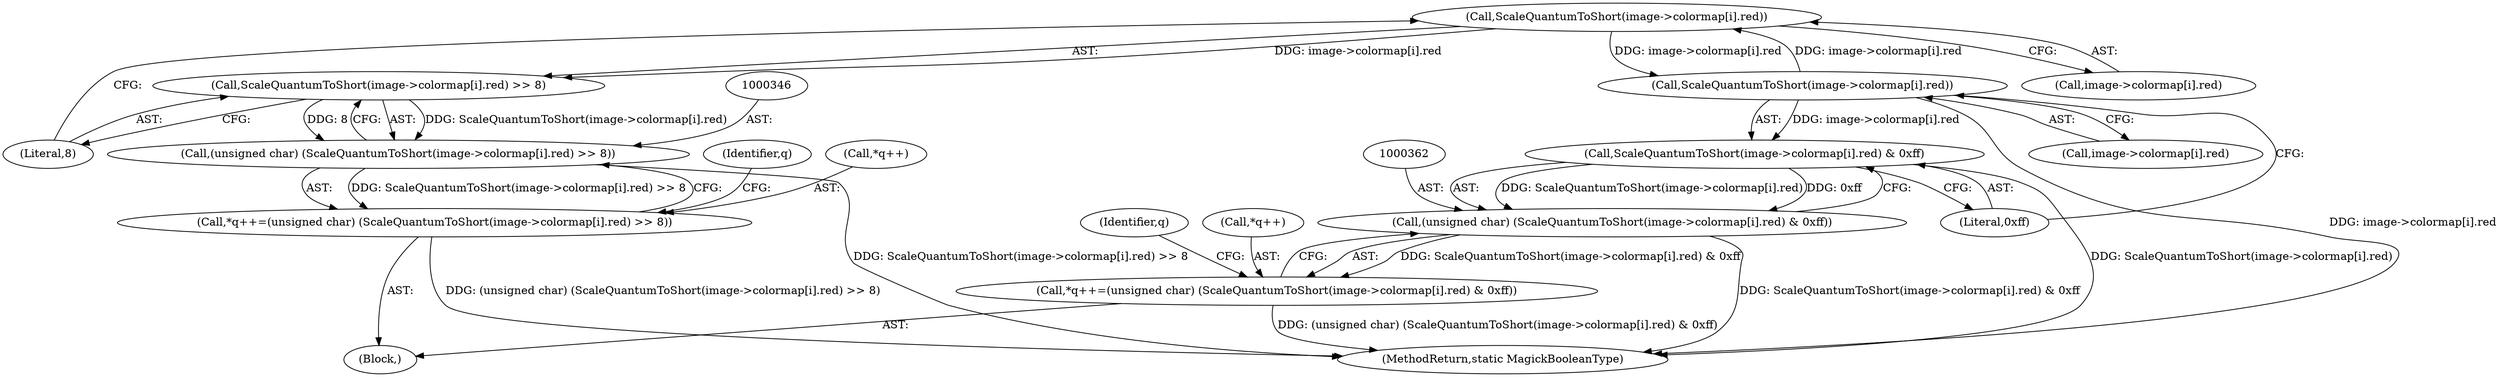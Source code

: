 digraph "0_ImageMagick_10b3823a7619ed22d42764733eb052c4159bc8c1@array" {
"1000348" [label="(Call,ScaleQuantumToShort(image->colormap[i].red))"];
"1000364" [label="(Call,ScaleQuantumToShort(image->colormap[i].red))"];
"1000348" [label="(Call,ScaleQuantumToShort(image->colormap[i].red))"];
"1000347" [label="(Call,ScaleQuantumToShort(image->colormap[i].red) >> 8)"];
"1000345" [label="(Call,(unsigned char) (ScaleQuantumToShort(image->colormap[i].red) >> 8))"];
"1000341" [label="(Call,*q++=(unsigned char) (ScaleQuantumToShort(image->colormap[i].red) >> 8))"];
"1000363" [label="(Call,ScaleQuantumToShort(image->colormap[i].red) & 0xff)"];
"1000361" [label="(Call,(unsigned char) (ScaleQuantumToShort(image->colormap[i].red) & 0xff))"];
"1000357" [label="(Call,*q++=(unsigned char) (ScaleQuantumToShort(image->colormap[i].red) & 0xff))"];
"1000360" [label="(Identifier,q)"];
"1000358" [label="(Call,*q++)"];
"1000361" [label="(Call,(unsigned char) (ScaleQuantumToShort(image->colormap[i].red) & 0xff))"];
"1000561" [label="(MethodReturn,static MagickBooleanType)"];
"1000372" [label="(Literal,0xff)"];
"1000345" [label="(Call,(unsigned char) (ScaleQuantumToShort(image->colormap[i].red) >> 8))"];
"1000342" [label="(Call,*q++)"];
"1000340" [label="(Block,)"];
"1000376" [label="(Identifier,q)"];
"1000347" [label="(Call,ScaleQuantumToShort(image->colormap[i].red) >> 8)"];
"1000341" [label="(Call,*q++=(unsigned char) (ScaleQuantumToShort(image->colormap[i].red) >> 8))"];
"1000365" [label="(Call,image->colormap[i].red)"];
"1000356" [label="(Literal,8)"];
"1000348" [label="(Call,ScaleQuantumToShort(image->colormap[i].red))"];
"1000357" [label="(Call,*q++=(unsigned char) (ScaleQuantumToShort(image->colormap[i].red) & 0xff))"];
"1000349" [label="(Call,image->colormap[i].red)"];
"1000364" [label="(Call,ScaleQuantumToShort(image->colormap[i].red))"];
"1000363" [label="(Call,ScaleQuantumToShort(image->colormap[i].red) & 0xff)"];
"1000348" -> "1000347"  [label="AST: "];
"1000348" -> "1000349"  [label="CFG: "];
"1000349" -> "1000348"  [label="AST: "];
"1000356" -> "1000348"  [label="CFG: "];
"1000348" -> "1000347"  [label="DDG: image->colormap[i].red"];
"1000364" -> "1000348"  [label="DDG: image->colormap[i].red"];
"1000348" -> "1000364"  [label="DDG: image->colormap[i].red"];
"1000364" -> "1000363"  [label="AST: "];
"1000364" -> "1000365"  [label="CFG: "];
"1000365" -> "1000364"  [label="AST: "];
"1000372" -> "1000364"  [label="CFG: "];
"1000364" -> "1000561"  [label="DDG: image->colormap[i].red"];
"1000364" -> "1000363"  [label="DDG: image->colormap[i].red"];
"1000347" -> "1000345"  [label="AST: "];
"1000347" -> "1000356"  [label="CFG: "];
"1000356" -> "1000347"  [label="AST: "];
"1000345" -> "1000347"  [label="CFG: "];
"1000347" -> "1000345"  [label="DDG: ScaleQuantumToShort(image->colormap[i].red)"];
"1000347" -> "1000345"  [label="DDG: 8"];
"1000345" -> "1000341"  [label="AST: "];
"1000346" -> "1000345"  [label="AST: "];
"1000341" -> "1000345"  [label="CFG: "];
"1000345" -> "1000561"  [label="DDG: ScaleQuantumToShort(image->colormap[i].red) >> 8"];
"1000345" -> "1000341"  [label="DDG: ScaleQuantumToShort(image->colormap[i].red) >> 8"];
"1000341" -> "1000340"  [label="AST: "];
"1000342" -> "1000341"  [label="AST: "];
"1000360" -> "1000341"  [label="CFG: "];
"1000341" -> "1000561"  [label="DDG: (unsigned char) (ScaleQuantumToShort(image->colormap[i].red) >> 8)"];
"1000363" -> "1000361"  [label="AST: "];
"1000363" -> "1000372"  [label="CFG: "];
"1000372" -> "1000363"  [label="AST: "];
"1000361" -> "1000363"  [label="CFG: "];
"1000363" -> "1000561"  [label="DDG: ScaleQuantumToShort(image->colormap[i].red)"];
"1000363" -> "1000361"  [label="DDG: ScaleQuantumToShort(image->colormap[i].red)"];
"1000363" -> "1000361"  [label="DDG: 0xff"];
"1000361" -> "1000357"  [label="AST: "];
"1000362" -> "1000361"  [label="AST: "];
"1000357" -> "1000361"  [label="CFG: "];
"1000361" -> "1000561"  [label="DDG: ScaleQuantumToShort(image->colormap[i].red) & 0xff"];
"1000361" -> "1000357"  [label="DDG: ScaleQuantumToShort(image->colormap[i].red) & 0xff"];
"1000357" -> "1000340"  [label="AST: "];
"1000358" -> "1000357"  [label="AST: "];
"1000376" -> "1000357"  [label="CFG: "];
"1000357" -> "1000561"  [label="DDG: (unsigned char) (ScaleQuantumToShort(image->colormap[i].red) & 0xff)"];
}
